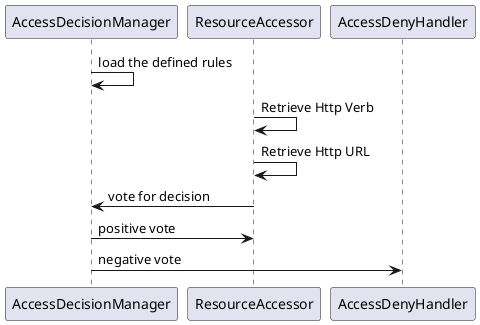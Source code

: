 @startuml

AccessDecisionManager -> AccessDecisionManager: load the defined rules

ResourceAccessor -> ResourceAccessor: Retrieve Http Verb
ResourceAccessor -> ResourceAccessor: Retrieve Http URL

ResourceAccessor -> AccessDecisionManager: vote for decision
AccessDecisionManager -> ResourceAccessor: positive vote

AccessDecisionManager -> AccessDenyHandler: negative vote

@enduml